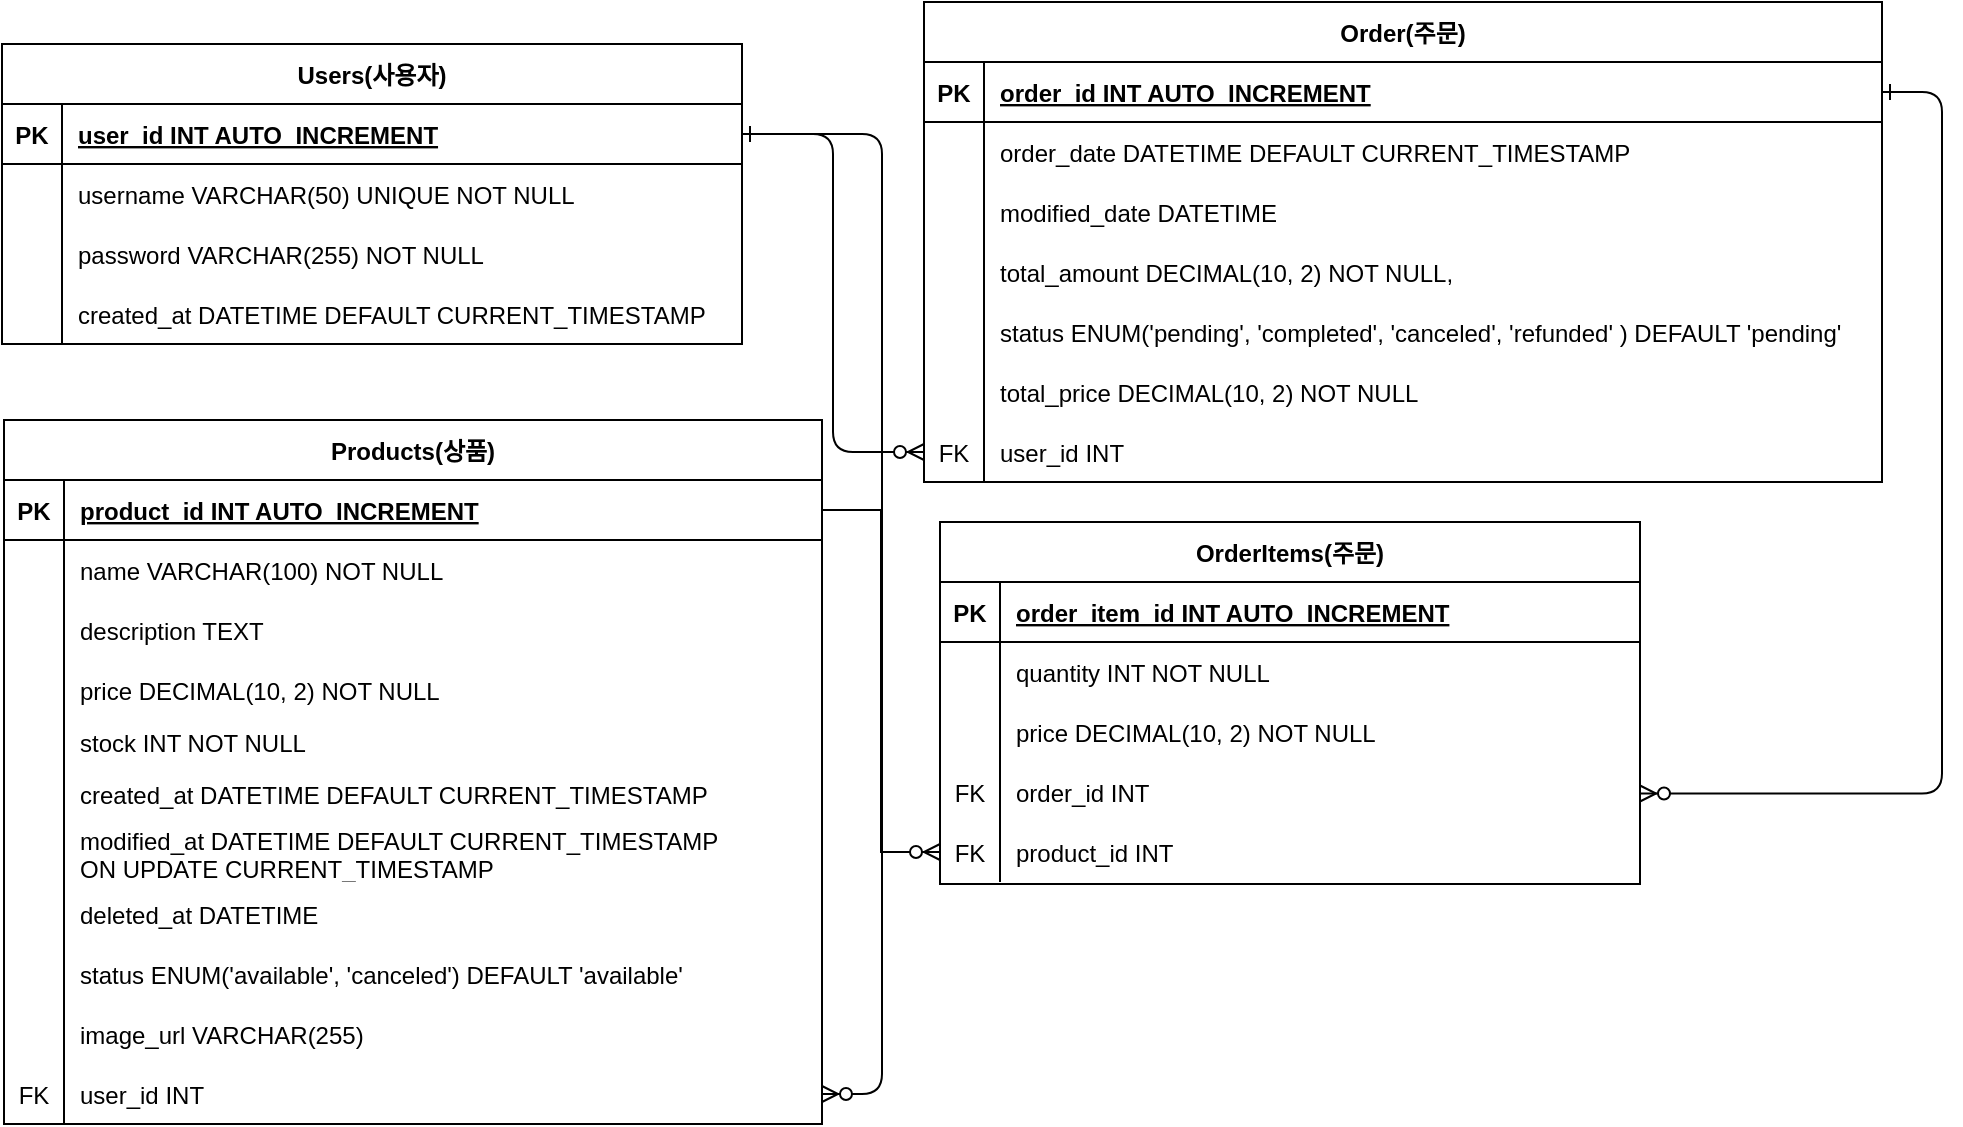 <mxfile version="26.0.6">
  <diagram id="R2lEEEUBdFMjLlhIrx00" name="Page-1">
    <mxGraphModel dx="1186" dy="567" grid="1" gridSize="10" guides="1" tooltips="1" connect="1" arrows="1" fold="1" page="1" pageScale="1" pageWidth="850" pageHeight="1100" math="0" shadow="0" extFonts="Permanent Marker^https://fonts.googleapis.com/css?family=Permanent+Marker">
      <root>
        <mxCell id="0" />
        <mxCell id="1" parent="0" />
        <mxCell id="C-vyLk0tnHw3VtMMgP7b-1" value="" style="edgeStyle=orthogonalEdgeStyle;endArrow=ERzeroToMany;startArrow=ERone;endFill=1;startFill=0;entryX=0;entryY=0.5;entryDx=0;entryDy=0;" parent="1" source="C-vyLk0tnHw3VtMMgP7b-24" target="XT5oPGsYllci_QDBff5c-46" edge="1">
          <mxGeometry width="100" height="100" relative="1" as="geometry">
            <mxPoint x="340" y="720" as="sourcePoint" />
            <mxPoint x="440" y="620" as="targetPoint" />
          </mxGeometry>
        </mxCell>
        <mxCell id="C-vyLk0tnHw3VtMMgP7b-12" value="" style="edgeStyle=entityRelationEdgeStyle;endArrow=ERzeroToMany;startArrow=ERone;endFill=1;startFill=0;entryX=1;entryY=0.75;entryDx=0;entryDy=0;" parent="1" source="C-vyLk0tnHw3VtMMgP7b-3" target="C-vyLk0tnHw3VtMMgP7b-13" edge="1">
          <mxGeometry width="100" height="100" relative="1" as="geometry">
            <mxPoint x="400" y="180" as="sourcePoint" />
            <mxPoint x="460" y="205" as="targetPoint" />
          </mxGeometry>
        </mxCell>
        <mxCell id="C-vyLk0tnHw3VtMMgP7b-2" value="Order(주문)" style="shape=table;startSize=30;container=1;collapsible=1;childLayout=tableLayout;fixedRows=1;rowLines=0;fontStyle=1;align=center;resizeLast=1;" parent="1" vertex="1">
          <mxGeometry x="471" y="99" width="479" height="240" as="geometry" />
        </mxCell>
        <mxCell id="C-vyLk0tnHw3VtMMgP7b-3" value="" style="shape=partialRectangle;collapsible=0;dropTarget=0;pointerEvents=0;fillColor=none;points=[[0,0.5],[1,0.5]];portConstraint=eastwest;top=0;left=0;right=0;bottom=1;" parent="C-vyLk0tnHw3VtMMgP7b-2" vertex="1">
          <mxGeometry y="30" width="479" height="30" as="geometry" />
        </mxCell>
        <mxCell id="C-vyLk0tnHw3VtMMgP7b-4" value="PK" style="shape=partialRectangle;overflow=hidden;connectable=0;fillColor=none;top=0;left=0;bottom=0;right=0;fontStyle=1;" parent="C-vyLk0tnHw3VtMMgP7b-3" vertex="1">
          <mxGeometry width="30" height="30" as="geometry">
            <mxRectangle width="30" height="30" as="alternateBounds" />
          </mxGeometry>
        </mxCell>
        <mxCell id="C-vyLk0tnHw3VtMMgP7b-5" value="order_id INT AUTO_INCREMENT " style="shape=partialRectangle;overflow=hidden;connectable=0;fillColor=none;top=0;left=0;bottom=0;right=0;align=left;spacingLeft=6;fontStyle=5;" parent="C-vyLk0tnHw3VtMMgP7b-3" vertex="1">
          <mxGeometry x="30" width="449" height="30" as="geometry">
            <mxRectangle width="449" height="30" as="alternateBounds" />
          </mxGeometry>
        </mxCell>
        <mxCell id="C-vyLk0tnHw3VtMMgP7b-6" value="" style="shape=partialRectangle;collapsible=0;dropTarget=0;pointerEvents=0;fillColor=none;points=[[0,0.5],[1,0.5]];portConstraint=eastwest;top=0;left=0;right=0;bottom=0;" parent="C-vyLk0tnHw3VtMMgP7b-2" vertex="1">
          <mxGeometry y="60" width="479" height="30" as="geometry" />
        </mxCell>
        <mxCell id="C-vyLk0tnHw3VtMMgP7b-7" value="" style="shape=partialRectangle;overflow=hidden;connectable=0;fillColor=none;top=0;left=0;bottom=0;right=0;" parent="C-vyLk0tnHw3VtMMgP7b-6" vertex="1">
          <mxGeometry width="30" height="30" as="geometry">
            <mxRectangle width="30" height="30" as="alternateBounds" />
          </mxGeometry>
        </mxCell>
        <mxCell id="C-vyLk0tnHw3VtMMgP7b-8" value="order_date DATETIME DEFAULT CURRENT_TIMESTAMP" style="shape=partialRectangle;overflow=hidden;connectable=0;fillColor=none;top=0;left=0;bottom=0;right=0;align=left;spacingLeft=6;" parent="C-vyLk0tnHw3VtMMgP7b-6" vertex="1">
          <mxGeometry x="30" width="449" height="30" as="geometry">
            <mxRectangle width="449" height="30" as="alternateBounds" />
          </mxGeometry>
        </mxCell>
        <mxCell id="gk1m2nD1hp_wiE_1qfH9-7" value="" style="shape=partialRectangle;collapsible=0;dropTarget=0;pointerEvents=0;fillColor=none;points=[[0,0.5],[1,0.5]];portConstraint=eastwest;top=0;left=0;right=0;bottom=0;" vertex="1" parent="C-vyLk0tnHw3VtMMgP7b-2">
          <mxGeometry y="90" width="479" height="30" as="geometry" />
        </mxCell>
        <mxCell id="gk1m2nD1hp_wiE_1qfH9-8" value="" style="shape=partialRectangle;overflow=hidden;connectable=0;fillColor=none;top=0;left=0;bottom=0;right=0;" vertex="1" parent="gk1m2nD1hp_wiE_1qfH9-7">
          <mxGeometry width="30" height="30" as="geometry">
            <mxRectangle width="30" height="30" as="alternateBounds" />
          </mxGeometry>
        </mxCell>
        <mxCell id="gk1m2nD1hp_wiE_1qfH9-9" value="modified_date DATETIME" style="shape=partialRectangle;overflow=hidden;connectable=0;fillColor=none;top=0;left=0;bottom=0;right=0;align=left;spacingLeft=6;" vertex="1" parent="gk1m2nD1hp_wiE_1qfH9-7">
          <mxGeometry x="30" width="449" height="30" as="geometry">
            <mxRectangle width="449" height="30" as="alternateBounds" />
          </mxGeometry>
        </mxCell>
        <mxCell id="C-vyLk0tnHw3VtMMgP7b-9" value="" style="shape=partialRectangle;collapsible=0;dropTarget=0;pointerEvents=0;fillColor=none;points=[[0,0.5],[1,0.5]];portConstraint=eastwest;top=0;left=0;right=0;bottom=0;" parent="C-vyLk0tnHw3VtMMgP7b-2" vertex="1">
          <mxGeometry y="120" width="479" height="30" as="geometry" />
        </mxCell>
        <mxCell id="C-vyLk0tnHw3VtMMgP7b-10" value="" style="shape=partialRectangle;overflow=hidden;connectable=0;fillColor=none;top=0;left=0;bottom=0;right=0;" parent="C-vyLk0tnHw3VtMMgP7b-9" vertex="1">
          <mxGeometry width="30" height="30" as="geometry">
            <mxRectangle width="30" height="30" as="alternateBounds" />
          </mxGeometry>
        </mxCell>
        <mxCell id="C-vyLk0tnHw3VtMMgP7b-11" value="total_amount DECIMAL(10, 2) NOT NULL," style="shape=partialRectangle;overflow=hidden;connectable=0;fillColor=none;top=0;left=0;bottom=0;right=0;align=left;spacingLeft=6;" parent="C-vyLk0tnHw3VtMMgP7b-9" vertex="1">
          <mxGeometry x="30" width="449" height="30" as="geometry">
            <mxRectangle width="449" height="30" as="alternateBounds" />
          </mxGeometry>
        </mxCell>
        <mxCell id="XT5oPGsYllci_QDBff5c-43" value="" style="shape=partialRectangle;collapsible=0;dropTarget=0;pointerEvents=0;fillColor=none;points=[[0,0.5],[1,0.5]];portConstraint=eastwest;top=0;left=0;right=0;bottom=0;" parent="C-vyLk0tnHw3VtMMgP7b-2" vertex="1">
          <mxGeometry y="150" width="479" height="30" as="geometry" />
        </mxCell>
        <mxCell id="XT5oPGsYllci_QDBff5c-44" value="" style="shape=partialRectangle;overflow=hidden;connectable=0;fillColor=none;top=0;left=0;bottom=0;right=0;" parent="XT5oPGsYllci_QDBff5c-43" vertex="1">
          <mxGeometry width="30" height="30" as="geometry">
            <mxRectangle width="30" height="30" as="alternateBounds" />
          </mxGeometry>
        </mxCell>
        <mxCell id="XT5oPGsYllci_QDBff5c-45" value="status ENUM(&#39;pending&#39;, &#39;completed&#39;, &#39;canceled&#39;, &#39;refunded&#39; ) DEFAULT &#39;pending&#39;" style="shape=partialRectangle;overflow=hidden;connectable=0;fillColor=none;top=0;left=0;bottom=0;right=0;align=left;spacingLeft=6;" parent="XT5oPGsYllci_QDBff5c-43" vertex="1">
          <mxGeometry x="30" width="449" height="30" as="geometry">
            <mxRectangle width="449" height="30" as="alternateBounds" />
          </mxGeometry>
        </mxCell>
        <mxCell id="XT5oPGsYllci_QDBff5c-49" value="" style="shape=partialRectangle;collapsible=0;dropTarget=0;pointerEvents=0;fillColor=none;points=[[0,0.5],[1,0.5]];portConstraint=eastwest;top=0;left=0;right=0;bottom=0;" parent="C-vyLk0tnHw3VtMMgP7b-2" vertex="1">
          <mxGeometry y="180" width="479" height="30" as="geometry" />
        </mxCell>
        <mxCell id="XT5oPGsYllci_QDBff5c-50" value="" style="shape=partialRectangle;overflow=hidden;connectable=0;fillColor=none;top=0;left=0;bottom=0;right=0;" parent="XT5oPGsYllci_QDBff5c-49" vertex="1">
          <mxGeometry width="30" height="30" as="geometry">
            <mxRectangle width="30" height="30" as="alternateBounds" />
          </mxGeometry>
        </mxCell>
        <mxCell id="XT5oPGsYllci_QDBff5c-51" value="total_price DECIMAL(10, 2) NOT NULL" style="shape=partialRectangle;overflow=hidden;connectable=0;fillColor=none;top=0;left=0;bottom=0;right=0;align=left;spacingLeft=6;" parent="XT5oPGsYllci_QDBff5c-49" vertex="1">
          <mxGeometry x="30" width="449" height="30" as="geometry">
            <mxRectangle width="449" height="30" as="alternateBounds" />
          </mxGeometry>
        </mxCell>
        <mxCell id="XT5oPGsYllci_QDBff5c-46" value="" style="shape=partialRectangle;collapsible=0;dropTarget=0;pointerEvents=0;fillColor=none;points=[[0,0.5],[1,0.5]];portConstraint=eastwest;top=0;left=0;right=0;bottom=0;" parent="C-vyLk0tnHw3VtMMgP7b-2" vertex="1">
          <mxGeometry y="210" width="479" height="30" as="geometry" />
        </mxCell>
        <mxCell id="XT5oPGsYllci_QDBff5c-47" value="FK" style="shape=partialRectangle;overflow=hidden;connectable=0;fillColor=none;top=0;left=0;bottom=0;right=0;" parent="XT5oPGsYllci_QDBff5c-46" vertex="1">
          <mxGeometry width="30" height="30" as="geometry">
            <mxRectangle width="30" height="30" as="alternateBounds" />
          </mxGeometry>
        </mxCell>
        <mxCell id="XT5oPGsYllci_QDBff5c-48" value="user_id INT" style="shape=partialRectangle;overflow=hidden;connectable=0;fillColor=none;top=0;left=0;bottom=0;right=0;align=left;spacingLeft=6;" parent="XT5oPGsYllci_QDBff5c-46" vertex="1">
          <mxGeometry x="30" width="449" height="30" as="geometry">
            <mxRectangle width="449" height="30" as="alternateBounds" />
          </mxGeometry>
        </mxCell>
        <mxCell id="C-vyLk0tnHw3VtMMgP7b-13" value="OrderItems(주문)" style="shape=table;startSize=30;container=1;collapsible=1;childLayout=tableLayout;fixedRows=1;rowLines=0;fontStyle=1;align=center;resizeLast=1;" parent="1" vertex="1">
          <mxGeometry x="479" y="359" width="350" height="181" as="geometry" />
        </mxCell>
        <mxCell id="C-vyLk0tnHw3VtMMgP7b-14" value="" style="shape=partialRectangle;collapsible=0;dropTarget=0;pointerEvents=0;fillColor=none;points=[[0,0.5],[1,0.5]];portConstraint=eastwest;top=0;left=0;right=0;bottom=1;" parent="C-vyLk0tnHw3VtMMgP7b-13" vertex="1">
          <mxGeometry y="30" width="350" height="30" as="geometry" />
        </mxCell>
        <mxCell id="C-vyLk0tnHw3VtMMgP7b-15" value="PK" style="shape=partialRectangle;overflow=hidden;connectable=0;fillColor=none;top=0;left=0;bottom=0;right=0;fontStyle=1;" parent="C-vyLk0tnHw3VtMMgP7b-14" vertex="1">
          <mxGeometry width="30" height="30" as="geometry">
            <mxRectangle width="30" height="30" as="alternateBounds" />
          </mxGeometry>
        </mxCell>
        <mxCell id="C-vyLk0tnHw3VtMMgP7b-16" value="order_item_id INT AUTO_INCREMENT " style="shape=partialRectangle;overflow=hidden;connectable=0;fillColor=none;top=0;left=0;bottom=0;right=0;align=left;spacingLeft=6;fontStyle=5;" parent="C-vyLk0tnHw3VtMMgP7b-14" vertex="1">
          <mxGeometry x="30" width="320" height="30" as="geometry">
            <mxRectangle width="320" height="30" as="alternateBounds" />
          </mxGeometry>
        </mxCell>
        <mxCell id="C-vyLk0tnHw3VtMMgP7b-17" value="" style="shape=partialRectangle;collapsible=0;dropTarget=0;pointerEvents=0;fillColor=none;points=[[0,0.5],[1,0.5]];portConstraint=eastwest;top=0;left=0;right=0;bottom=0;" parent="C-vyLk0tnHw3VtMMgP7b-13" vertex="1">
          <mxGeometry y="60" width="350" height="30" as="geometry" />
        </mxCell>
        <mxCell id="C-vyLk0tnHw3VtMMgP7b-18" value="" style="shape=partialRectangle;overflow=hidden;connectable=0;fillColor=none;top=0;left=0;bottom=0;right=0;" parent="C-vyLk0tnHw3VtMMgP7b-17" vertex="1">
          <mxGeometry width="30" height="30" as="geometry">
            <mxRectangle width="30" height="30" as="alternateBounds" />
          </mxGeometry>
        </mxCell>
        <mxCell id="C-vyLk0tnHw3VtMMgP7b-19" value="quantity INT NOT NULL" style="shape=partialRectangle;overflow=hidden;connectable=0;fillColor=none;top=0;left=0;bottom=0;right=0;align=left;spacingLeft=6;" parent="C-vyLk0tnHw3VtMMgP7b-17" vertex="1">
          <mxGeometry x="30" width="320" height="30" as="geometry">
            <mxRectangle width="320" height="30" as="alternateBounds" />
          </mxGeometry>
        </mxCell>
        <mxCell id="C-vyLk0tnHw3VtMMgP7b-20" value="" style="shape=partialRectangle;collapsible=0;dropTarget=0;pointerEvents=0;fillColor=none;points=[[0,0.5],[1,0.5]];portConstraint=eastwest;top=0;left=0;right=0;bottom=0;" parent="C-vyLk0tnHw3VtMMgP7b-13" vertex="1">
          <mxGeometry y="90" width="350" height="30" as="geometry" />
        </mxCell>
        <mxCell id="C-vyLk0tnHw3VtMMgP7b-21" value="" style="shape=partialRectangle;overflow=hidden;connectable=0;fillColor=none;top=0;left=0;bottom=0;right=0;" parent="C-vyLk0tnHw3VtMMgP7b-20" vertex="1">
          <mxGeometry width="30" height="30" as="geometry">
            <mxRectangle width="30" height="30" as="alternateBounds" />
          </mxGeometry>
        </mxCell>
        <mxCell id="C-vyLk0tnHw3VtMMgP7b-22" value="price DECIMAL(10, 2) NOT NULL" style="shape=partialRectangle;overflow=hidden;connectable=0;fillColor=none;top=0;left=0;bottom=0;right=0;align=left;spacingLeft=6;" parent="C-vyLk0tnHw3VtMMgP7b-20" vertex="1">
          <mxGeometry x="30" width="320" height="30" as="geometry">
            <mxRectangle width="320" height="30" as="alternateBounds" />
          </mxGeometry>
        </mxCell>
        <mxCell id="XT5oPGsYllci_QDBff5c-52" value="" style="shape=partialRectangle;collapsible=0;dropTarget=0;pointerEvents=0;fillColor=none;points=[[0,0.5],[1,0.5]];portConstraint=eastwest;top=0;left=0;right=0;bottom=0;" parent="C-vyLk0tnHw3VtMMgP7b-13" vertex="1">
          <mxGeometry y="120" width="350" height="30" as="geometry" />
        </mxCell>
        <mxCell id="XT5oPGsYllci_QDBff5c-53" value="FK" style="shape=partialRectangle;overflow=hidden;connectable=0;fillColor=none;top=0;left=0;bottom=0;right=0;" parent="XT5oPGsYllci_QDBff5c-52" vertex="1">
          <mxGeometry width="30" height="30" as="geometry">
            <mxRectangle width="30" height="30" as="alternateBounds" />
          </mxGeometry>
        </mxCell>
        <mxCell id="XT5oPGsYllci_QDBff5c-54" value="order_id INT" style="shape=partialRectangle;overflow=hidden;connectable=0;fillColor=none;top=0;left=0;bottom=0;right=0;align=left;spacingLeft=6;" parent="XT5oPGsYllci_QDBff5c-52" vertex="1">
          <mxGeometry x="30" width="320" height="30" as="geometry">
            <mxRectangle width="320" height="30" as="alternateBounds" />
          </mxGeometry>
        </mxCell>
        <mxCell id="XT5oPGsYllci_QDBff5c-55" value="" style="shape=partialRectangle;collapsible=0;dropTarget=0;pointerEvents=0;fillColor=none;points=[[0,0.5],[1,0.5]];portConstraint=eastwest;top=0;left=0;right=0;bottom=0;" parent="C-vyLk0tnHw3VtMMgP7b-13" vertex="1">
          <mxGeometry y="150" width="350" height="30" as="geometry" />
        </mxCell>
        <mxCell id="XT5oPGsYllci_QDBff5c-56" value="FK" style="shape=partialRectangle;overflow=hidden;connectable=0;fillColor=none;top=0;left=0;bottom=0;right=0;" parent="XT5oPGsYllci_QDBff5c-55" vertex="1">
          <mxGeometry width="30" height="30" as="geometry">
            <mxRectangle width="30" height="30" as="alternateBounds" />
          </mxGeometry>
        </mxCell>
        <mxCell id="XT5oPGsYllci_QDBff5c-57" value="product_id INT" style="shape=partialRectangle;overflow=hidden;connectable=0;fillColor=none;top=0;left=0;bottom=0;right=0;align=left;spacingLeft=6;" parent="XT5oPGsYllci_QDBff5c-55" vertex="1">
          <mxGeometry x="30" width="320" height="30" as="geometry">
            <mxRectangle width="320" height="30" as="alternateBounds" />
          </mxGeometry>
        </mxCell>
        <mxCell id="C-vyLk0tnHw3VtMMgP7b-23" value="Users(사용자)" style="shape=table;startSize=30;container=1;collapsible=1;childLayout=tableLayout;fixedRows=1;rowLines=0;fontStyle=1;align=center;resizeLast=1;" parent="1" vertex="1">
          <mxGeometry x="10" y="120" width="370" height="150" as="geometry" />
        </mxCell>
        <mxCell id="C-vyLk0tnHw3VtMMgP7b-24" value="" style="shape=partialRectangle;collapsible=0;dropTarget=0;pointerEvents=0;fillColor=none;points=[[0,0.5],[1,0.5]];portConstraint=eastwest;top=0;left=0;right=0;bottom=1;" parent="C-vyLk0tnHw3VtMMgP7b-23" vertex="1">
          <mxGeometry y="30" width="370" height="30" as="geometry" />
        </mxCell>
        <mxCell id="C-vyLk0tnHw3VtMMgP7b-25" value="PK" style="shape=partialRectangle;overflow=hidden;connectable=0;fillColor=none;top=0;left=0;bottom=0;right=0;fontStyle=1;" parent="C-vyLk0tnHw3VtMMgP7b-24" vertex="1">
          <mxGeometry width="30" height="30" as="geometry">
            <mxRectangle width="30" height="30" as="alternateBounds" />
          </mxGeometry>
        </mxCell>
        <mxCell id="C-vyLk0tnHw3VtMMgP7b-26" value="user_id INT AUTO_INCREMENT " style="shape=partialRectangle;overflow=hidden;connectable=0;fillColor=none;top=0;left=0;bottom=0;right=0;align=left;spacingLeft=6;fontStyle=5;" parent="C-vyLk0tnHw3VtMMgP7b-24" vertex="1">
          <mxGeometry x="30" width="340" height="30" as="geometry">
            <mxRectangle width="340" height="30" as="alternateBounds" />
          </mxGeometry>
        </mxCell>
        <mxCell id="C-vyLk0tnHw3VtMMgP7b-27" value="" style="shape=partialRectangle;collapsible=0;dropTarget=0;pointerEvents=0;fillColor=none;points=[[0,0.5],[1,0.5]];portConstraint=eastwest;top=0;left=0;right=0;bottom=0;" parent="C-vyLk0tnHw3VtMMgP7b-23" vertex="1">
          <mxGeometry y="60" width="370" height="30" as="geometry" />
        </mxCell>
        <mxCell id="C-vyLk0tnHw3VtMMgP7b-28" value="" style="shape=partialRectangle;overflow=hidden;connectable=0;fillColor=none;top=0;left=0;bottom=0;right=0;" parent="C-vyLk0tnHw3VtMMgP7b-27" vertex="1">
          <mxGeometry width="30" height="30" as="geometry">
            <mxRectangle width="30" height="30" as="alternateBounds" />
          </mxGeometry>
        </mxCell>
        <mxCell id="C-vyLk0tnHw3VtMMgP7b-29" value="username VARCHAR(50) UNIQUE NOT NULL" style="shape=partialRectangle;overflow=hidden;connectable=0;fillColor=none;top=0;left=0;bottom=0;right=0;align=left;spacingLeft=6;" parent="C-vyLk0tnHw3VtMMgP7b-27" vertex="1">
          <mxGeometry x="30" width="340" height="30" as="geometry">
            <mxRectangle width="340" height="30" as="alternateBounds" />
          </mxGeometry>
        </mxCell>
        <mxCell id="XT5oPGsYllci_QDBff5c-1" value="" style="shape=partialRectangle;collapsible=0;dropTarget=0;pointerEvents=0;fillColor=none;points=[[0,0.5],[1,0.5]];portConstraint=eastwest;top=0;left=0;right=0;bottom=0;" parent="C-vyLk0tnHw3VtMMgP7b-23" vertex="1">
          <mxGeometry y="90" width="370" height="30" as="geometry" />
        </mxCell>
        <mxCell id="XT5oPGsYllci_QDBff5c-2" value="" style="shape=partialRectangle;overflow=hidden;connectable=0;fillColor=none;top=0;left=0;bottom=0;right=0;" parent="XT5oPGsYllci_QDBff5c-1" vertex="1">
          <mxGeometry width="30" height="30" as="geometry">
            <mxRectangle width="30" height="30" as="alternateBounds" />
          </mxGeometry>
        </mxCell>
        <mxCell id="XT5oPGsYllci_QDBff5c-3" value="password VARCHAR(255) NOT NULL" style="shape=partialRectangle;overflow=hidden;connectable=0;fillColor=none;top=0;left=0;bottom=0;right=0;align=left;spacingLeft=6;" parent="XT5oPGsYllci_QDBff5c-1" vertex="1">
          <mxGeometry x="30" width="340" height="30" as="geometry">
            <mxRectangle width="340" height="30" as="alternateBounds" />
          </mxGeometry>
        </mxCell>
        <mxCell id="XT5oPGsYllci_QDBff5c-4" value="" style="shape=partialRectangle;collapsible=0;dropTarget=0;pointerEvents=0;fillColor=none;points=[[0,0.5],[1,0.5]];portConstraint=eastwest;top=0;left=0;right=0;bottom=0;" parent="C-vyLk0tnHw3VtMMgP7b-23" vertex="1">
          <mxGeometry y="120" width="370" height="30" as="geometry" />
        </mxCell>
        <mxCell id="XT5oPGsYllci_QDBff5c-5" value="" style="shape=partialRectangle;overflow=hidden;connectable=0;fillColor=none;top=0;left=0;bottom=0;right=0;" parent="XT5oPGsYllci_QDBff5c-4" vertex="1">
          <mxGeometry width="30" height="30" as="geometry">
            <mxRectangle width="30" height="30" as="alternateBounds" />
          </mxGeometry>
        </mxCell>
        <mxCell id="XT5oPGsYllci_QDBff5c-6" value="created_at DATETIME DEFAULT CURRENT_TIMESTAMP" style="shape=partialRectangle;overflow=hidden;connectable=0;fillColor=none;top=0;left=0;bottom=0;right=0;align=left;spacingLeft=6;" parent="XT5oPGsYllci_QDBff5c-4" vertex="1">
          <mxGeometry x="30" width="340" height="30" as="geometry">
            <mxRectangle width="340" height="30" as="alternateBounds" />
          </mxGeometry>
        </mxCell>
        <mxCell id="XT5oPGsYllci_QDBff5c-14" value="Products(상품)" style="shape=table;startSize=30;container=1;collapsible=1;childLayout=tableLayout;fixedRows=1;rowLines=0;fontStyle=1;align=center;resizeLast=1;" parent="1" vertex="1">
          <mxGeometry x="11" y="308" width="409" height="352" as="geometry" />
        </mxCell>
        <mxCell id="XT5oPGsYllci_QDBff5c-15" value="" style="shape=partialRectangle;collapsible=0;dropTarget=0;pointerEvents=0;fillColor=none;points=[[0,0.5],[1,0.5]];portConstraint=eastwest;top=0;left=0;right=0;bottom=1;" parent="XT5oPGsYllci_QDBff5c-14" vertex="1">
          <mxGeometry y="30" width="409" height="30" as="geometry" />
        </mxCell>
        <mxCell id="XT5oPGsYllci_QDBff5c-16" value="PK" style="shape=partialRectangle;overflow=hidden;connectable=0;fillColor=none;top=0;left=0;bottom=0;right=0;fontStyle=1;" parent="XT5oPGsYllci_QDBff5c-15" vertex="1">
          <mxGeometry width="30" height="30" as="geometry">
            <mxRectangle width="30" height="30" as="alternateBounds" />
          </mxGeometry>
        </mxCell>
        <mxCell id="XT5oPGsYllci_QDBff5c-17" value="product_id INT AUTO_INCREMENT " style="shape=partialRectangle;overflow=hidden;connectable=0;fillColor=none;top=0;left=0;bottom=0;right=0;align=left;spacingLeft=6;fontStyle=5;" parent="XT5oPGsYllci_QDBff5c-15" vertex="1">
          <mxGeometry x="30" width="379" height="30" as="geometry">
            <mxRectangle width="379" height="30" as="alternateBounds" />
          </mxGeometry>
        </mxCell>
        <mxCell id="XT5oPGsYllci_QDBff5c-18" value="" style="shape=partialRectangle;collapsible=0;dropTarget=0;pointerEvents=0;fillColor=none;points=[[0,0.5],[1,0.5]];portConstraint=eastwest;top=0;left=0;right=0;bottom=0;" parent="XT5oPGsYllci_QDBff5c-14" vertex="1">
          <mxGeometry y="60" width="409" height="30" as="geometry" />
        </mxCell>
        <mxCell id="XT5oPGsYllci_QDBff5c-19" value="" style="shape=partialRectangle;overflow=hidden;connectable=0;fillColor=none;top=0;left=0;bottom=0;right=0;" parent="XT5oPGsYllci_QDBff5c-18" vertex="1">
          <mxGeometry width="30" height="30" as="geometry">
            <mxRectangle width="30" height="30" as="alternateBounds" />
          </mxGeometry>
        </mxCell>
        <mxCell id="XT5oPGsYllci_QDBff5c-20" value="name VARCHAR(100) NOT NULL" style="shape=partialRectangle;overflow=hidden;connectable=0;fillColor=none;top=0;left=0;bottom=0;right=0;align=left;spacingLeft=6;" parent="XT5oPGsYllci_QDBff5c-18" vertex="1">
          <mxGeometry x="30" width="379" height="30" as="geometry">
            <mxRectangle width="379" height="30" as="alternateBounds" />
          </mxGeometry>
        </mxCell>
        <mxCell id="XT5oPGsYllci_QDBff5c-24" value="" style="shape=partialRectangle;collapsible=0;dropTarget=0;pointerEvents=0;fillColor=none;points=[[0,0.5],[1,0.5]];portConstraint=eastwest;top=0;left=0;right=0;bottom=0;" parent="XT5oPGsYllci_QDBff5c-14" vertex="1">
          <mxGeometry y="90" width="409" height="30" as="geometry" />
        </mxCell>
        <mxCell id="XT5oPGsYllci_QDBff5c-25" value="" style="shape=partialRectangle;overflow=hidden;connectable=0;fillColor=none;top=0;left=0;bottom=0;right=0;" parent="XT5oPGsYllci_QDBff5c-24" vertex="1">
          <mxGeometry width="30" height="30" as="geometry">
            <mxRectangle width="30" height="30" as="alternateBounds" />
          </mxGeometry>
        </mxCell>
        <mxCell id="XT5oPGsYllci_QDBff5c-26" value="description TEXT" style="shape=partialRectangle;overflow=hidden;connectable=0;fillColor=none;top=0;left=0;bottom=0;right=0;align=left;spacingLeft=6;" parent="XT5oPGsYllci_QDBff5c-24" vertex="1">
          <mxGeometry x="30" width="379" height="30" as="geometry">
            <mxRectangle width="379" height="30" as="alternateBounds" />
          </mxGeometry>
        </mxCell>
        <mxCell id="XT5oPGsYllci_QDBff5c-27" value="" style="shape=partialRectangle;collapsible=0;dropTarget=0;pointerEvents=0;fillColor=none;points=[[0,0.5],[1,0.5]];portConstraint=eastwest;top=0;left=0;right=0;bottom=0;" parent="XT5oPGsYllci_QDBff5c-14" vertex="1">
          <mxGeometry y="120" width="409" height="30" as="geometry" />
        </mxCell>
        <mxCell id="XT5oPGsYllci_QDBff5c-28" value="" style="shape=partialRectangle;overflow=hidden;connectable=0;fillColor=none;top=0;left=0;bottom=0;right=0;" parent="XT5oPGsYllci_QDBff5c-27" vertex="1">
          <mxGeometry width="30" height="30" as="geometry">
            <mxRectangle width="30" height="30" as="alternateBounds" />
          </mxGeometry>
        </mxCell>
        <mxCell id="XT5oPGsYllci_QDBff5c-29" value="price DECIMAL(10, 2) NOT NULL" style="shape=partialRectangle;overflow=hidden;connectable=0;fillColor=none;top=0;left=0;bottom=0;right=0;align=left;spacingLeft=6;" parent="XT5oPGsYllci_QDBff5c-27" vertex="1">
          <mxGeometry x="30" width="379" height="30" as="geometry">
            <mxRectangle width="379" height="30" as="alternateBounds" />
          </mxGeometry>
        </mxCell>
        <mxCell id="XT5oPGsYllci_QDBff5c-30" value="" style="shape=partialRectangle;collapsible=0;dropTarget=0;pointerEvents=0;fillColor=none;points=[[0,0.5],[1,0.5]];portConstraint=eastwest;top=0;left=0;right=0;bottom=0;" parent="XT5oPGsYllci_QDBff5c-14" vertex="1">
          <mxGeometry y="150" width="409" height="22" as="geometry" />
        </mxCell>
        <mxCell id="XT5oPGsYllci_QDBff5c-31" value="" style="shape=partialRectangle;overflow=hidden;connectable=0;fillColor=none;top=0;left=0;bottom=0;right=0;" parent="XT5oPGsYllci_QDBff5c-30" vertex="1">
          <mxGeometry width="30" height="22" as="geometry">
            <mxRectangle width="30" height="22" as="alternateBounds" />
          </mxGeometry>
        </mxCell>
        <mxCell id="XT5oPGsYllci_QDBff5c-32" value="stock INT NOT NULL" style="shape=partialRectangle;overflow=hidden;connectable=0;fillColor=none;top=0;left=0;bottom=0;right=0;align=left;spacingLeft=6;" parent="XT5oPGsYllci_QDBff5c-30" vertex="1">
          <mxGeometry x="30" width="379" height="22" as="geometry">
            <mxRectangle width="379" height="22" as="alternateBounds" />
          </mxGeometry>
        </mxCell>
        <mxCell id="XT5oPGsYllci_QDBff5c-33" value="" style="shape=partialRectangle;collapsible=0;dropTarget=0;pointerEvents=0;fillColor=none;points=[[0,0.5],[1,0.5]];portConstraint=eastwest;top=0;left=0;right=0;bottom=0;" parent="XT5oPGsYllci_QDBff5c-14" vertex="1">
          <mxGeometry y="172" width="409" height="30" as="geometry" />
        </mxCell>
        <mxCell id="XT5oPGsYllci_QDBff5c-34" value="" style="shape=partialRectangle;overflow=hidden;connectable=0;fillColor=none;top=0;left=0;bottom=0;right=0;" parent="XT5oPGsYllci_QDBff5c-33" vertex="1">
          <mxGeometry width="30" height="30" as="geometry">
            <mxRectangle width="30" height="30" as="alternateBounds" />
          </mxGeometry>
        </mxCell>
        <mxCell id="XT5oPGsYllci_QDBff5c-35" value="created_at DATETIME DEFAULT CURRENT_TIMESTAMP" style="shape=partialRectangle;overflow=hidden;connectable=0;fillColor=none;top=0;left=0;bottom=0;right=0;align=left;spacingLeft=6;" parent="XT5oPGsYllci_QDBff5c-33" vertex="1">
          <mxGeometry x="30" width="379" height="30" as="geometry">
            <mxRectangle width="379" height="30" as="alternateBounds" />
          </mxGeometry>
        </mxCell>
        <mxCell id="XT5oPGsYllci_QDBff5c-69" value="" style="shape=partialRectangle;collapsible=0;dropTarget=0;pointerEvents=0;fillColor=none;points=[[0,0.5],[1,0.5]];portConstraint=eastwest;top=0;left=0;right=0;bottom=0;" parent="XT5oPGsYllci_QDBff5c-14" vertex="1">
          <mxGeometry y="202" width="409" height="30" as="geometry" />
        </mxCell>
        <mxCell id="XT5oPGsYllci_QDBff5c-70" value="" style="shape=partialRectangle;overflow=hidden;connectable=0;fillColor=none;top=0;left=0;bottom=0;right=0;" parent="XT5oPGsYllci_QDBff5c-69" vertex="1">
          <mxGeometry width="30" height="30" as="geometry">
            <mxRectangle width="30" height="30" as="alternateBounds" />
          </mxGeometry>
        </mxCell>
        <mxCell id="XT5oPGsYllci_QDBff5c-71" value="modified_at DATETIME DEFAULT CURRENT_TIMESTAMP &#xa;ON UPDATE CURRENT_TIMESTAMP" style="shape=partialRectangle;overflow=hidden;connectable=0;fillColor=none;top=0;left=0;bottom=0;right=0;align=left;spacingLeft=6;" parent="XT5oPGsYllci_QDBff5c-69" vertex="1">
          <mxGeometry x="30" width="379" height="30" as="geometry">
            <mxRectangle width="379" height="30" as="alternateBounds" />
          </mxGeometry>
        </mxCell>
        <mxCell id="gk1m2nD1hp_wiE_1qfH9-1" value="" style="shape=partialRectangle;collapsible=0;dropTarget=0;pointerEvents=0;fillColor=none;points=[[0,0.5],[1,0.5]];portConstraint=eastwest;top=0;left=0;right=0;bottom=0;" vertex="1" parent="XT5oPGsYllci_QDBff5c-14">
          <mxGeometry y="232" width="409" height="30" as="geometry" />
        </mxCell>
        <mxCell id="gk1m2nD1hp_wiE_1qfH9-2" value="" style="shape=partialRectangle;overflow=hidden;connectable=0;fillColor=none;top=0;left=0;bottom=0;right=0;" vertex="1" parent="gk1m2nD1hp_wiE_1qfH9-1">
          <mxGeometry width="30" height="30" as="geometry">
            <mxRectangle width="30" height="30" as="alternateBounds" />
          </mxGeometry>
        </mxCell>
        <mxCell id="gk1m2nD1hp_wiE_1qfH9-3" value="deleted_at DATETIME" style="shape=partialRectangle;overflow=hidden;connectable=0;fillColor=none;top=0;left=0;bottom=0;right=0;align=left;spacingLeft=6;" vertex="1" parent="gk1m2nD1hp_wiE_1qfH9-1">
          <mxGeometry x="30" width="379" height="30" as="geometry">
            <mxRectangle width="379" height="30" as="alternateBounds" />
          </mxGeometry>
        </mxCell>
        <mxCell id="VMZlm5WsKLterjKJRiav-1" value="" style="shape=partialRectangle;collapsible=0;dropTarget=0;pointerEvents=0;fillColor=none;points=[[0,0.5],[1,0.5]];portConstraint=eastwest;top=0;left=0;right=0;bottom=0;" parent="XT5oPGsYllci_QDBff5c-14" vertex="1">
          <mxGeometry y="262" width="409" height="30" as="geometry" />
        </mxCell>
        <mxCell id="VMZlm5WsKLterjKJRiav-2" value="" style="shape=partialRectangle;overflow=hidden;connectable=0;fillColor=none;top=0;left=0;bottom=0;right=0;" parent="VMZlm5WsKLterjKJRiav-1" vertex="1">
          <mxGeometry width="30" height="30" as="geometry">
            <mxRectangle width="30" height="30" as="alternateBounds" />
          </mxGeometry>
        </mxCell>
        <mxCell id="VMZlm5WsKLterjKJRiav-3" value="status ENUM(&#39;available&#39;, &#39;canceled&#39;) DEFAULT &#39;available&#39;" style="shape=partialRectangle;overflow=hidden;connectable=0;fillColor=none;top=0;left=0;bottom=0;right=0;align=left;spacingLeft=6;" parent="VMZlm5WsKLterjKJRiav-1" vertex="1">
          <mxGeometry x="30" width="379" height="30" as="geometry">
            <mxRectangle width="379" height="30" as="alternateBounds" />
          </mxGeometry>
        </mxCell>
        <mxCell id="gk1m2nD1hp_wiE_1qfH9-4" value="" style="shape=partialRectangle;collapsible=0;dropTarget=0;pointerEvents=0;fillColor=none;points=[[0,0.5],[1,0.5]];portConstraint=eastwest;top=0;left=0;right=0;bottom=0;" vertex="1" parent="XT5oPGsYllci_QDBff5c-14">
          <mxGeometry y="292" width="409" height="30" as="geometry" />
        </mxCell>
        <mxCell id="gk1m2nD1hp_wiE_1qfH9-5" value="" style="shape=partialRectangle;overflow=hidden;connectable=0;fillColor=none;top=0;left=0;bottom=0;right=0;" vertex="1" parent="gk1m2nD1hp_wiE_1qfH9-4">
          <mxGeometry width="30" height="30" as="geometry">
            <mxRectangle width="30" height="30" as="alternateBounds" />
          </mxGeometry>
        </mxCell>
        <mxCell id="gk1m2nD1hp_wiE_1qfH9-6" value="image_url VARCHAR(255)" style="shape=partialRectangle;overflow=hidden;connectable=0;fillColor=none;top=0;left=0;bottom=0;right=0;align=left;spacingLeft=6;" vertex="1" parent="gk1m2nD1hp_wiE_1qfH9-4">
          <mxGeometry x="30" width="379" height="30" as="geometry">
            <mxRectangle width="379" height="30" as="alternateBounds" />
          </mxGeometry>
        </mxCell>
        <mxCell id="XT5oPGsYllci_QDBff5c-36" value="" style="shape=partialRectangle;collapsible=0;dropTarget=0;pointerEvents=0;fillColor=none;points=[[0,0.5],[1,0.5]];portConstraint=eastwest;top=0;left=0;right=0;bottom=0;" parent="XT5oPGsYllci_QDBff5c-14" vertex="1">
          <mxGeometry y="322" width="409" height="30" as="geometry" />
        </mxCell>
        <mxCell id="XT5oPGsYllci_QDBff5c-37" value="FK" style="shape=partialRectangle;overflow=hidden;connectable=0;fillColor=none;top=0;left=0;bottom=0;right=0;" parent="XT5oPGsYllci_QDBff5c-36" vertex="1">
          <mxGeometry width="30" height="30" as="geometry">
            <mxRectangle width="30" height="30" as="alternateBounds" />
          </mxGeometry>
        </mxCell>
        <mxCell id="XT5oPGsYllci_QDBff5c-38" value="user_id INT" style="shape=partialRectangle;overflow=hidden;connectable=0;fillColor=none;top=0;left=0;bottom=0;right=0;align=left;spacingLeft=6;" parent="XT5oPGsYllci_QDBff5c-36" vertex="1">
          <mxGeometry x="30" width="379" height="30" as="geometry">
            <mxRectangle width="379" height="30" as="alternateBounds" />
          </mxGeometry>
        </mxCell>
        <mxCell id="XT5oPGsYllci_QDBff5c-42" value="" style="edgeStyle=entityRelationEdgeStyle;endArrow=ERzeroToMany;startArrow=ERone;endFill=1;startFill=0;exitX=1;exitY=0.5;exitDx=0;exitDy=0;" parent="1" source="C-vyLk0tnHw3VtMMgP7b-24" target="XT5oPGsYllci_QDBff5c-36" edge="1">
          <mxGeometry width="100" height="100" relative="1" as="geometry">
            <mxPoint x="390" y="175" as="sourcePoint" />
            <mxPoint x="460" y="205" as="targetPoint" />
          </mxGeometry>
        </mxCell>
        <mxCell id="XT5oPGsYllci_QDBff5c-66" value="" style="edgeStyle=orthogonalEdgeStyle;fontSize=12;html=1;endArrow=ERzeroToMany;endFill=1;rounded=0;exitX=1;exitY=0.5;exitDx=0;exitDy=0;" parent="1" source="XT5oPGsYllci_QDBff5c-15" target="XT5oPGsYllci_QDBff5c-55" edge="1">
          <mxGeometry width="100" height="100" relative="1" as="geometry">
            <mxPoint x="480" y="360" as="sourcePoint" />
            <mxPoint x="450" y="530" as="targetPoint" />
          </mxGeometry>
        </mxCell>
      </root>
    </mxGraphModel>
  </diagram>
</mxfile>
